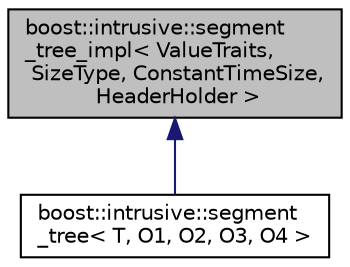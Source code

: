 digraph "boost::intrusive::segment_tree_impl&lt; ValueTraits, SizeType, ConstantTimeSize, HeaderHolder &gt;"
{
  edge [fontname="Helvetica",fontsize="10",labelfontname="Helvetica",labelfontsize="10"];
  node [fontname="Helvetica",fontsize="10",shape=record];
  Node0 [label="boost::intrusive::segment\l_tree_impl\< ValueTraits,\l SizeType, ConstantTimeSize,\l HeaderHolder \>",height=0.2,width=0.4,color="black", fillcolor="grey75", style="filled", fontcolor="black"];
  Node0 -> Node1 [dir="back",color="midnightblue",fontsize="10",style="solid"];
  Node1 [label="boost::intrusive::segment\l_tree\< T, O1, O2, O3, O4 \>",height=0.2,width=0.4,color="black", fillcolor="white", style="filled",URL="$classboost_1_1intrusive_1_1segment__tree.html"];
}
